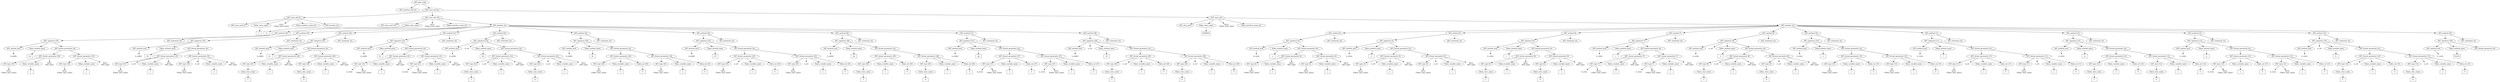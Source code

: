 /*
 * AST in dot format generated by phc -- the PHP compiler
 */

digraph AST {
node_0 [label="AST_php_script"];
node_1 [label="AST_interface_def_list"];
node_2 [label="AST_class_def_list"];
node_3 [label="AST_class_def (2)"];
node_4 [label="AST_class_mod (2)"];
node_5 [label="Token_class_name"];
node_6 [label="C", shape=box]
node_5 -> node_6;
node_7 [label="NULL\n(Token_class_name)", shape=plaintext]
node_8 [label="Token_interface_name_list"];
node_9 [label="AST_member_list"];
node_3 -> node_9;
node_3 -> node_8;
node_3 -> node_7;
node_3 -> node_5;
node_3 -> node_4;
node_10 [label="AST_class_def (16)"];
node_11 [label="AST_class_mod (16)"];
node_12 [label="Token_class_name"];
node_13 [label="D", shape=box]
node_12 -> node_13;
node_14 [label="NULL\n(Token_class_name)", shape=plaintext]
node_15 [label="Token_interface_name_list"];
node_16 [label="AST_member_list"];
node_17 [label="AST_method (18)"];
node_18 [label="AST_signature (18)"];
node_19 [label="AST_method_mod"];
node_20 [label="is_public", shape=plaintext]
node_19 -> node_20;
node_21 [label="Token_method_name"];
node_22 [label="da", shape=box]
node_21 -> node_22;
node_23 [label="AST_formal_parameter_list"];
node_24 [label="AST_formal_parameter (18)"];
node_25 [label="AST_type (18)"];
node_26 [label="NULL\n(Token_class_name)", shape=plaintext]
node_25 -> node_26;
node_27 [label="Token_variable_name"];
node_28 [label="x", shape=box]
node_27 -> node_28;
node_29 [label="NULL\n(AST_expr)", shape=plaintext]
node_24 -> node_29;
node_24 -> node_27;
node_24 -> node_25;
node_30 [label="AST_formal_parameter (18)"];
node_31 [label="AST_type (18)"];
node_32 [label="NULL\n(Token_class_name)", shape=plaintext]
node_31 -> node_32;
node_33 [label="Token_variable_name"];
node_34 [label="y", shape=box]
node_33 -> node_34;
node_35 [label="NULL\n(AST_expr)", shape=plaintext]
node_30 -> node_35;
node_30 -> node_33;
node_30 -> node_31;
node_23 -> node_30;
node_23 -> node_24;
node_18 -> node_23;
node_18 -> node_21;
node_18 -> node_19;
node_36 [label="AST_statement_list"];
node_17 -> node_36;
node_17 -> node_18;
node_37 [label="AST_method (19)"];
node_38 [label="AST_signature (19)"];
node_39 [label="AST_method_mod"];
node_40 [label="is_public", shape=plaintext]
node_39 -> node_40;
node_41 [label="Token_method_name"];
node_42 [label="db", shape=box]
node_41 -> node_42;
node_43 [label="AST_formal_parameter_list"];
node_44 [label="AST_formal_parameter (19)"];
node_45 [label="AST_type (19)"];
node_46 [label="NULL\n(Token_class_name)", shape=plaintext]
node_45 -> node_46;
node_47 [label="is_ref", shape=plaintext]
node_48 [label="Token_variable_name"];
node_49 [label="x", shape=box]
node_48 -> node_49;
node_50 [label="NULL\n(AST_expr)", shape=plaintext]
node_44 -> node_50;
node_44 -> node_48;
node_44 -> node_47;
node_44 -> node_45;
node_51 [label="AST_formal_parameter (19)"];
node_52 [label="AST_type (19)"];
node_53 [label="NULL\n(Token_class_name)", shape=plaintext]
node_52 -> node_53;
node_54 [label="is_ref", shape=plaintext]
node_55 [label="Token_variable_name"];
node_56 [label="y", shape=box]
node_55 -> node_56;
node_57 [label="NULL\n(AST_expr)", shape=plaintext]
node_51 -> node_57;
node_51 -> node_55;
node_51 -> node_54;
node_51 -> node_52;
node_43 -> node_51;
node_43 -> node_44;
node_38 -> node_43;
node_38 -> node_41;
node_38 -> node_39;
node_58 [label="AST_statement_list"];
node_37 -> node_58;
node_37 -> node_38;
node_59 [label="AST_method (20)"];
node_60 [label="AST_signature (20)"];
node_61 [label="AST_method_mod"];
node_62 [label="is_public", shape=plaintext]
node_61 -> node_62;
node_63 [label="Token_method_name"];
node_64 [label="dc", shape=box]
node_63 -> node_64;
node_65 [label="AST_formal_parameter_list"];
node_66 [label="AST_formal_parameter (20)"];
node_67 [label="AST_type (20)"];
node_68 [label="Token_class_name"];
node_69 [label="C", shape=box]
node_68 -> node_69;
node_67 -> node_68;
node_70 [label="Token_variable_name"];
node_71 [label="x", shape=box]
node_70 -> node_71;
node_72 [label="NULL\n(AST_expr)", shape=plaintext]
node_66 -> node_72;
node_66 -> node_70;
node_66 -> node_67;
node_73 [label="AST_formal_parameter (20)"];
node_74 [label="AST_type (20)"];
node_75 [label="Token_class_name"];
node_76 [label="D", shape=box]
node_75 -> node_76;
node_74 -> node_75;
node_77 [label="Token_variable_name"];
node_78 [label="y", shape=box]
node_77 -> node_78;
node_79 [label="NULL\n(AST_expr)", shape=plaintext]
node_73 -> node_79;
node_73 -> node_77;
node_73 -> node_74;
node_65 -> node_73;
node_65 -> node_66;
node_60 -> node_65;
node_60 -> node_63;
node_60 -> node_61;
node_80 [label="AST_statement_list"];
node_59 -> node_80;
node_59 -> node_60;
node_81 [label="AST_method (21)"];
node_82 [label="AST_signature (21)"];
node_83 [label="AST_method_mod"];
node_84 [label="is_public", shape=plaintext]
node_83 -> node_84;
node_85 [label="Token_method_name"];
node_86 [label="dc", shape=box]
node_85 -> node_86;
node_87 [label="AST_formal_parameter_list"];
node_88 [label="AST_formal_parameter (21)"];
node_89 [label="AST_type (21)"];
node_90 [label="is_array", shape=plaintext]
node_91 [label="NULL\n(Token_class_name)", shape=plaintext]
node_89 -> node_91;
node_89 -> node_90;
node_92 [label="Token_variable_name"];
node_93 [label="x", shape=box]
node_92 -> node_93;
node_94 [label="NULL\n(AST_expr)", shape=plaintext]
node_88 -> node_94;
node_88 -> node_92;
node_88 -> node_89;
node_95 [label="AST_formal_parameter (21)"];
node_96 [label="AST_type (21)"];
node_97 [label="is_array", shape=plaintext]
node_98 [label="NULL\n(Token_class_name)", shape=plaintext]
node_96 -> node_98;
node_96 -> node_97;
node_99 [label="Token_variable_name"];
node_100 [label="y", shape=box]
node_99 -> node_100;
node_101 [label="NULL\n(AST_expr)", shape=plaintext]
node_95 -> node_101;
node_95 -> node_99;
node_95 -> node_96;
node_87 -> node_95;
node_87 -> node_88;
node_82 -> node_87;
node_82 -> node_85;
node_82 -> node_83;
node_102 [label="AST_statement_list"];
node_81 -> node_102;
node_81 -> node_82;
node_103 [label="AST_method (22)"];
node_104 [label="AST_signature (22)"];
node_105 [label="AST_method_mod"];
node_106 [label="is_public", shape=plaintext]
node_105 -> node_106;
node_107 [label="is_ref", shape=plaintext]
node_108 [label="Token_method_name"];
node_109 [label="dd", shape=box]
node_108 -> node_109;
node_110 [label="AST_formal_parameter_list"];
node_111 [label="AST_formal_parameter (22)"];
node_112 [label="AST_type (22)"];
node_113 [label="Token_class_name"];
node_114 [label="C", shape=box]
node_113 -> node_114;
node_112 -> node_113;
node_115 [label="is_ref", shape=plaintext]
node_116 [label="Token_variable_name"];
node_117 [label="x", shape=box]
node_116 -> node_117;
node_118 [label="NULL\n(AST_expr)", shape=plaintext]
node_111 -> node_118;
node_111 -> node_116;
node_111 -> node_115;
node_111 -> node_112;
node_119 [label="AST_formal_parameter (22)"];
node_120 [label="AST_type (22)"];
node_121 [label="Token_class_name"];
node_122 [label="D", shape=box]
node_121 -> node_122;
node_120 -> node_121;
node_123 [label="is_ref", shape=plaintext]
node_124 [label="Token_variable_name"];
node_125 [label="y", shape=box]
node_124 -> node_125;
node_126 [label="NULL\n(AST_expr)", shape=plaintext]
node_119 -> node_126;
node_119 -> node_124;
node_119 -> node_123;
node_119 -> node_120;
node_110 -> node_119;
node_110 -> node_111;
node_104 -> node_110;
node_104 -> node_108;
node_104 -> node_107;
node_104 -> node_105;
node_127 [label="AST_statement_list"];
node_103 -> node_127;
node_103 -> node_104;
node_128 [label="AST_method (24)"];
node_129 [label="AST_signature (24)"];
node_130 [label="AST_method_mod"];
node_131 [label="is_public", shape=plaintext]
node_130 -> node_131;
node_132 [label="Token_method_name"];
node_133 [label="de", shape=box]
node_132 -> node_133;
node_134 [label="AST_formal_parameter_list"];
node_135 [label="AST_formal_parameter (24)"];
node_136 [label="AST_type (24)"];
node_137 [label="NULL\n(Token_class_name)", shape=plaintext]
node_136 -> node_137;
node_138 [label="Token_variable_name"];
node_139 [label="x", shape=box]
node_138 -> node_139;
node_140 [label="Token_int (24)"];
node_141 [label="0", shape=box]
node_140 -> node_141;
node_135 -> node_140;
node_135 -> node_138;
node_135 -> node_136;
node_142 [label="AST_formal_parameter (24)"];
node_143 [label="AST_type (24)"];
node_144 [label="NULL\n(Token_class_name)", shape=plaintext]
node_143 -> node_144;
node_145 [label="Token_variable_name"];
node_146 [label="y", shape=box]
node_145 -> node_146;
node_147 [label="Token_int (24)"];
node_148 [label="0", shape=box]
node_147 -> node_148;
node_142 -> node_147;
node_142 -> node_145;
node_142 -> node_143;
node_134 -> node_142;
node_134 -> node_135;
node_129 -> node_134;
node_129 -> node_132;
node_129 -> node_130;
node_149 [label="AST_statement_list"];
node_128 -> node_149;
node_128 -> node_129;
node_150 [label="AST_method (25)"];
node_151 [label="AST_signature (25)"];
node_152 [label="AST_method_mod"];
node_153 [label="is_public", shape=plaintext]
node_152 -> node_153;
node_154 [label="Token_method_name"];
node_155 [label="df", shape=box]
node_154 -> node_155;
node_156 [label="AST_formal_parameter_list"];
node_157 [label="AST_formal_parameter (25)"];
node_158 [label="AST_type (25)"];
node_159 [label="NULL\n(Token_class_name)", shape=plaintext]
node_158 -> node_159;
node_160 [label="is_ref", shape=plaintext]
node_161 [label="Token_variable_name"];
node_162 [label="x", shape=box]
node_161 -> node_162;
node_163 [label="Token_int (25)"];
node_164 [label="0", shape=box]
node_163 -> node_164;
node_157 -> node_163;
node_157 -> node_161;
node_157 -> node_160;
node_157 -> node_158;
node_165 [label="AST_formal_parameter (25)"];
node_166 [label="AST_type (25)"];
node_167 [label="NULL\n(Token_class_name)", shape=plaintext]
node_166 -> node_167;
node_168 [label="is_ref", shape=plaintext]
node_169 [label="Token_variable_name"];
node_170 [label="y", shape=box]
node_169 -> node_170;
node_171 [label="Token_int (25)"];
node_172 [label="0", shape=box]
node_171 -> node_172;
node_165 -> node_171;
node_165 -> node_169;
node_165 -> node_168;
node_165 -> node_166;
node_156 -> node_165;
node_156 -> node_157;
node_151 -> node_156;
node_151 -> node_154;
node_151 -> node_152;
node_173 [label="AST_statement_list"];
node_150 -> node_173;
node_150 -> node_151;
node_174 [label="AST_method (26)"];
node_175 [label="AST_signature (26)"];
node_176 [label="AST_method_mod"];
node_177 [label="is_public", shape=plaintext]
node_176 -> node_177;
node_178 [label="Token_method_name"];
node_179 [label="dg", shape=box]
node_178 -> node_179;
node_180 [label="AST_formal_parameter_list"];
node_181 [label="AST_formal_parameter (26)"];
node_182 [label="AST_type (26)"];
node_183 [label="Token_class_name"];
node_184 [label="C", shape=box]
node_183 -> node_184;
node_182 -> node_183;
node_185 [label="Token_variable_name"];
node_186 [label="x", shape=box]
node_185 -> node_186;
node_187 [label="Token_int (26)"];
node_188 [label="0", shape=box]
node_187 -> node_188;
node_181 -> node_187;
node_181 -> node_185;
node_181 -> node_182;
node_189 [label="AST_formal_parameter (26)"];
node_190 [label="AST_type (26)"];
node_191 [label="Token_class_name"];
node_192 [label="D", shape=box]
node_191 -> node_192;
node_190 -> node_191;
node_193 [label="Token_variable_name"];
node_194 [label="y", shape=box]
node_193 -> node_194;
node_195 [label="Token_int (26)"];
node_196 [label="0", shape=box]
node_195 -> node_196;
node_189 -> node_195;
node_189 -> node_193;
node_189 -> node_190;
node_180 -> node_189;
node_180 -> node_181;
node_175 -> node_180;
node_175 -> node_178;
node_175 -> node_176;
node_197 [label="AST_statement_list"];
node_174 -> node_197;
node_174 -> node_175;
node_198 [label="AST_method (27)"];
node_199 [label="AST_signature (27)"];
node_200 [label="AST_method_mod"];
node_201 [label="is_public", shape=plaintext]
node_200 -> node_201;
node_202 [label="Token_method_name"];
node_203 [label="dg", shape=box]
node_202 -> node_203;
node_204 [label="AST_formal_parameter_list"];
node_205 [label="AST_formal_parameter (27)"];
node_206 [label="AST_type (27)"];
node_207 [label="is_array", shape=plaintext]
node_208 [label="NULL\n(Token_class_name)", shape=plaintext]
node_206 -> node_208;
node_206 -> node_207;
node_209 [label="Token_variable_name"];
node_210 [label="x", shape=box]
node_209 -> node_210;
node_211 [label="Token_int (27)"];
node_212 [label="0", shape=box]
node_211 -> node_212;
node_205 -> node_211;
node_205 -> node_209;
node_205 -> node_206;
node_213 [label="AST_formal_parameter (27)"];
node_214 [label="AST_type (27)"];
node_215 [label="is_array", shape=plaintext]
node_216 [label="NULL\n(Token_class_name)", shape=plaintext]
node_214 -> node_216;
node_214 -> node_215;
node_217 [label="Token_variable_name"];
node_218 [label="y", shape=box]
node_217 -> node_218;
node_219 [label="Token_int (27)"];
node_220 [label="0", shape=box]
node_219 -> node_220;
node_213 -> node_219;
node_213 -> node_217;
node_213 -> node_214;
node_204 -> node_213;
node_204 -> node_205;
node_199 -> node_204;
node_199 -> node_202;
node_199 -> node_200;
node_221 [label="AST_statement_list"];
node_198 -> node_221;
node_198 -> node_199;
node_222 [label="AST_method (28)"];
node_223 [label="AST_signature (28)"];
node_224 [label="AST_method_mod"];
node_225 [label="is_public", shape=plaintext]
node_224 -> node_225;
node_226 [label="is_ref", shape=plaintext]
node_227 [label="Token_method_name"];
node_228 [label="dh", shape=box]
node_227 -> node_228;
node_229 [label="AST_formal_parameter_list"];
node_230 [label="AST_formal_parameter (28)"];
node_231 [label="AST_type (28)"];
node_232 [label="Token_class_name"];
node_233 [label="C", shape=box]
node_232 -> node_233;
node_231 -> node_232;
node_234 [label="is_ref", shape=plaintext]
node_235 [label="Token_variable_name"];
node_236 [label="x", shape=box]
node_235 -> node_236;
node_237 [label="Token_int (28)"];
node_238 [label="0", shape=box]
node_237 -> node_238;
node_230 -> node_237;
node_230 -> node_235;
node_230 -> node_234;
node_230 -> node_231;
node_239 [label="AST_formal_parameter (28)"];
node_240 [label="AST_type (28)"];
node_241 [label="Token_class_name"];
node_242 [label="D", shape=box]
node_241 -> node_242;
node_240 -> node_241;
node_243 [label="is_ref", shape=plaintext]
node_244 [label="Token_variable_name"];
node_245 [label="y", shape=box]
node_244 -> node_245;
node_246 [label="Token_int (28)"];
node_247 [label="0", shape=box]
node_246 -> node_247;
node_239 -> node_246;
node_239 -> node_244;
node_239 -> node_243;
node_239 -> node_240;
node_229 -> node_239;
node_229 -> node_230;
node_223 -> node_229;
node_223 -> node_227;
node_223 -> node_226;
node_223 -> node_224;
node_248 [label="AST_statement_list"];
node_222 -> node_248;
node_222 -> node_223;
node_16 -> node_222;
node_16 -> node_198;
node_16 -> node_174;
node_16 -> node_150;
node_16 -> node_128;
node_16 -> node_103;
node_16 -> node_81;
node_16 -> node_59;
node_16 -> node_37;
node_16 -> node_17;
node_10 -> node_16;
node_10 -> node_15;
node_10 -> node_14;
node_10 -> node_12;
node_10 -> node_11;
node_249 [label="AST_class_def"];
node_250 [label="AST_class_mod"];
node_251 [label="Token_class_name"];
node_252 [label="%MAIN%", shape=box]
node_251 -> node_252;
node_253 [label="NULL\n(Token_class_name)", shape=plaintext]
node_254 [label="Token_interface_name_list"];
node_255 [label="AST_member_list"];
node_256 [label="AST_method (4)"];
node_257 [label="AST_signature (4)"];
node_258 [label="AST_method_mod"];
node_259 [label="is_static", shape=plaintext]
node_258 -> node_259;
node_260 [label="Token_method_name"];
node_261 [label="a", shape=box]
node_260 -> node_261;
node_262 [label="AST_formal_parameter_list"];
node_263 [label="AST_formal_parameter (4)"];
node_264 [label="AST_type (4)"];
node_265 [label="NULL\n(Token_class_name)", shape=plaintext]
node_264 -> node_265;
node_266 [label="Token_variable_name"];
node_267 [label="x", shape=box]
node_266 -> node_267;
node_268 [label="NULL\n(AST_expr)", shape=plaintext]
node_263 -> node_268;
node_263 -> node_266;
node_263 -> node_264;
node_269 [label="AST_formal_parameter (4)"];
node_270 [label="AST_type (4)"];
node_271 [label="NULL\n(Token_class_name)", shape=plaintext]
node_270 -> node_271;
node_272 [label="Token_variable_name"];
node_273 [label="y", shape=box]
node_272 -> node_273;
node_274 [label="NULL\n(AST_expr)", shape=plaintext]
node_269 -> node_274;
node_269 -> node_272;
node_269 -> node_270;
node_262 -> node_269;
node_262 -> node_263;
node_257 -> node_262;
node_257 -> node_260;
node_257 -> node_258;
node_275 [label="AST_statement_list"];
node_256 -> node_275;
node_256 -> node_257;
node_276 [label="AST_method (5)"];
node_277 [label="AST_signature (5)"];
node_278 [label="AST_method_mod"];
node_279 [label="is_static", shape=plaintext]
node_278 -> node_279;
node_280 [label="Token_method_name"];
node_281 [label="b", shape=box]
node_280 -> node_281;
node_282 [label="AST_formal_parameter_list"];
node_283 [label="AST_formal_parameter (5)"];
node_284 [label="AST_type (5)"];
node_285 [label="NULL\n(Token_class_name)", shape=plaintext]
node_284 -> node_285;
node_286 [label="is_ref", shape=plaintext]
node_287 [label="Token_variable_name"];
node_288 [label="x", shape=box]
node_287 -> node_288;
node_289 [label="NULL\n(AST_expr)", shape=plaintext]
node_283 -> node_289;
node_283 -> node_287;
node_283 -> node_286;
node_283 -> node_284;
node_290 [label="AST_formal_parameter (5)"];
node_291 [label="AST_type (5)"];
node_292 [label="NULL\n(Token_class_name)", shape=plaintext]
node_291 -> node_292;
node_293 [label="is_ref", shape=plaintext]
node_294 [label="Token_variable_name"];
node_295 [label="y", shape=box]
node_294 -> node_295;
node_296 [label="NULL\n(AST_expr)", shape=plaintext]
node_290 -> node_296;
node_290 -> node_294;
node_290 -> node_293;
node_290 -> node_291;
node_282 -> node_290;
node_282 -> node_283;
node_277 -> node_282;
node_277 -> node_280;
node_277 -> node_278;
node_297 [label="AST_statement_list"];
node_276 -> node_297;
node_276 -> node_277;
node_298 [label="AST_method (6)"];
node_299 [label="AST_signature (6)"];
node_300 [label="AST_method_mod"];
node_301 [label="is_static", shape=plaintext]
node_300 -> node_301;
node_302 [label="Token_method_name"];
node_303 [label="c", shape=box]
node_302 -> node_303;
node_304 [label="AST_formal_parameter_list"];
node_305 [label="AST_formal_parameter (6)"];
node_306 [label="AST_type (6)"];
node_307 [label="Token_class_name"];
node_308 [label="C", shape=box]
node_307 -> node_308;
node_306 -> node_307;
node_309 [label="Token_variable_name"];
node_310 [label="x", shape=box]
node_309 -> node_310;
node_311 [label="NULL\n(AST_expr)", shape=plaintext]
node_305 -> node_311;
node_305 -> node_309;
node_305 -> node_306;
node_312 [label="AST_formal_parameter (6)"];
node_313 [label="AST_type (6)"];
node_314 [label="Token_class_name"];
node_315 [label="D", shape=box]
node_314 -> node_315;
node_313 -> node_314;
node_316 [label="Token_variable_name"];
node_317 [label="y", shape=box]
node_316 -> node_317;
node_318 [label="NULL\n(AST_expr)", shape=plaintext]
node_312 -> node_318;
node_312 -> node_316;
node_312 -> node_313;
node_304 -> node_312;
node_304 -> node_305;
node_299 -> node_304;
node_299 -> node_302;
node_299 -> node_300;
node_319 [label="AST_statement_list"];
node_298 -> node_319;
node_298 -> node_299;
node_320 [label="AST_method (7)"];
node_321 [label="AST_signature (7)"];
node_322 [label="AST_method_mod"];
node_323 [label="is_static", shape=plaintext]
node_322 -> node_323;
node_324 [label="Token_method_name"];
node_325 [label="c", shape=box]
node_324 -> node_325;
node_326 [label="AST_formal_parameter_list"];
node_327 [label="AST_formal_parameter (7)"];
node_328 [label="AST_type (7)"];
node_329 [label="is_array", shape=plaintext]
node_330 [label="NULL\n(Token_class_name)", shape=plaintext]
node_328 -> node_330;
node_328 -> node_329;
node_331 [label="Token_variable_name"];
node_332 [label="x", shape=box]
node_331 -> node_332;
node_333 [label="NULL\n(AST_expr)", shape=plaintext]
node_327 -> node_333;
node_327 -> node_331;
node_327 -> node_328;
node_334 [label="AST_formal_parameter (7)"];
node_335 [label="AST_type (7)"];
node_336 [label="is_array", shape=plaintext]
node_337 [label="NULL\n(Token_class_name)", shape=plaintext]
node_335 -> node_337;
node_335 -> node_336;
node_338 [label="Token_variable_name"];
node_339 [label="y", shape=box]
node_338 -> node_339;
node_340 [label="NULL\n(AST_expr)", shape=plaintext]
node_334 -> node_340;
node_334 -> node_338;
node_334 -> node_335;
node_326 -> node_334;
node_326 -> node_327;
node_321 -> node_326;
node_321 -> node_324;
node_321 -> node_322;
node_341 [label="AST_statement_list"];
node_320 -> node_341;
node_320 -> node_321;
node_342 [label="AST_method (8)"];
node_343 [label="AST_signature (8)"];
node_344 [label="AST_method_mod"];
node_345 [label="is_static", shape=plaintext]
node_344 -> node_345;
node_346 [label="is_ref", shape=plaintext]
node_347 [label="Token_method_name"];
node_348 [label="d", shape=box]
node_347 -> node_348;
node_349 [label="AST_formal_parameter_list"];
node_350 [label="AST_formal_parameter (8)"];
node_351 [label="AST_type (8)"];
node_352 [label="Token_class_name"];
node_353 [label="C", shape=box]
node_352 -> node_353;
node_351 -> node_352;
node_354 [label="is_ref", shape=plaintext]
node_355 [label="Token_variable_name"];
node_356 [label="x", shape=box]
node_355 -> node_356;
node_357 [label="NULL\n(AST_expr)", shape=plaintext]
node_350 -> node_357;
node_350 -> node_355;
node_350 -> node_354;
node_350 -> node_351;
node_358 [label="AST_formal_parameter (8)"];
node_359 [label="AST_type (8)"];
node_360 [label="Token_class_name"];
node_361 [label="D", shape=box]
node_360 -> node_361;
node_359 -> node_360;
node_362 [label="is_ref", shape=plaintext]
node_363 [label="Token_variable_name"];
node_364 [label="y", shape=box]
node_363 -> node_364;
node_365 [label="NULL\n(AST_expr)", shape=plaintext]
node_358 -> node_365;
node_358 -> node_363;
node_358 -> node_362;
node_358 -> node_359;
node_349 -> node_358;
node_349 -> node_350;
node_343 -> node_349;
node_343 -> node_347;
node_343 -> node_346;
node_343 -> node_344;
node_366 [label="AST_statement_list"];
node_342 -> node_366;
node_342 -> node_343;
node_367 [label="AST_method (10)"];
node_368 [label="AST_signature (10)"];
node_369 [label="AST_method_mod"];
node_370 [label="is_static", shape=plaintext]
node_369 -> node_370;
node_371 [label="Token_method_name"];
node_372 [label="e", shape=box]
node_371 -> node_372;
node_373 [label="AST_formal_parameter_list"];
node_374 [label="AST_formal_parameter (10)"];
node_375 [label="AST_type (10)"];
node_376 [label="NULL\n(Token_class_name)", shape=plaintext]
node_375 -> node_376;
node_377 [label="Token_variable_name"];
node_378 [label="x", shape=box]
node_377 -> node_378;
node_379 [label="Token_int (10)"];
node_380 [label="0", shape=box]
node_379 -> node_380;
node_374 -> node_379;
node_374 -> node_377;
node_374 -> node_375;
node_381 [label="AST_formal_parameter (10)"];
node_382 [label="AST_type (10)"];
node_383 [label="NULL\n(Token_class_name)", shape=plaintext]
node_382 -> node_383;
node_384 [label="Token_variable_name"];
node_385 [label="y", shape=box]
node_384 -> node_385;
node_386 [label="Token_int (10)"];
node_387 [label="0", shape=box]
node_386 -> node_387;
node_381 -> node_386;
node_381 -> node_384;
node_381 -> node_382;
node_373 -> node_381;
node_373 -> node_374;
node_368 -> node_373;
node_368 -> node_371;
node_368 -> node_369;
node_388 [label="AST_statement_list"];
node_367 -> node_388;
node_367 -> node_368;
node_389 [label="AST_method (11)"];
node_390 [label="AST_signature (11)"];
node_391 [label="AST_method_mod"];
node_392 [label="is_static", shape=plaintext]
node_391 -> node_392;
node_393 [label="Token_method_name"];
node_394 [label="f", shape=box]
node_393 -> node_394;
node_395 [label="AST_formal_parameter_list"];
node_396 [label="AST_formal_parameter (11)"];
node_397 [label="AST_type (11)"];
node_398 [label="NULL\n(Token_class_name)", shape=plaintext]
node_397 -> node_398;
node_399 [label="is_ref", shape=plaintext]
node_400 [label="Token_variable_name"];
node_401 [label="x", shape=box]
node_400 -> node_401;
node_402 [label="Token_int (11)"];
node_403 [label="0", shape=box]
node_402 -> node_403;
node_396 -> node_402;
node_396 -> node_400;
node_396 -> node_399;
node_396 -> node_397;
node_404 [label="AST_formal_parameter (11)"];
node_405 [label="AST_type (11)"];
node_406 [label="NULL\n(Token_class_name)", shape=plaintext]
node_405 -> node_406;
node_407 [label="is_ref", shape=plaintext]
node_408 [label="Token_variable_name"];
node_409 [label="y", shape=box]
node_408 -> node_409;
node_410 [label="Token_int (11)"];
node_411 [label="0", shape=box]
node_410 -> node_411;
node_404 -> node_410;
node_404 -> node_408;
node_404 -> node_407;
node_404 -> node_405;
node_395 -> node_404;
node_395 -> node_396;
node_390 -> node_395;
node_390 -> node_393;
node_390 -> node_391;
node_412 [label="AST_statement_list"];
node_389 -> node_412;
node_389 -> node_390;
node_413 [label="AST_method (12)"];
node_414 [label="AST_signature (12)"];
node_415 [label="AST_method_mod"];
node_416 [label="is_static", shape=plaintext]
node_415 -> node_416;
node_417 [label="Token_method_name"];
node_418 [label="g", shape=box]
node_417 -> node_418;
node_419 [label="AST_formal_parameter_list"];
node_420 [label="AST_formal_parameter (12)"];
node_421 [label="AST_type (12)"];
node_422 [label="Token_class_name"];
node_423 [label="C", shape=box]
node_422 -> node_423;
node_421 -> node_422;
node_424 [label="Token_variable_name"];
node_425 [label="x", shape=box]
node_424 -> node_425;
node_426 [label="Token_int (12)"];
node_427 [label="0", shape=box]
node_426 -> node_427;
node_420 -> node_426;
node_420 -> node_424;
node_420 -> node_421;
node_428 [label="AST_formal_parameter (12)"];
node_429 [label="AST_type (12)"];
node_430 [label="Token_class_name"];
node_431 [label="D", shape=box]
node_430 -> node_431;
node_429 -> node_430;
node_432 [label="Token_variable_name"];
node_433 [label="y", shape=box]
node_432 -> node_433;
node_434 [label="Token_int (12)"];
node_435 [label="0", shape=box]
node_434 -> node_435;
node_428 -> node_434;
node_428 -> node_432;
node_428 -> node_429;
node_419 -> node_428;
node_419 -> node_420;
node_414 -> node_419;
node_414 -> node_417;
node_414 -> node_415;
node_436 [label="AST_statement_list"];
node_413 -> node_436;
node_413 -> node_414;
node_437 [label="AST_method (13)"];
node_438 [label="AST_signature (13)"];
node_439 [label="AST_method_mod"];
node_440 [label="is_static", shape=plaintext]
node_439 -> node_440;
node_441 [label="Token_method_name"];
node_442 [label="g", shape=box]
node_441 -> node_442;
node_443 [label="AST_formal_parameter_list"];
node_444 [label="AST_formal_parameter (13)"];
node_445 [label="AST_type (13)"];
node_446 [label="is_array", shape=plaintext]
node_447 [label="NULL\n(Token_class_name)", shape=plaintext]
node_445 -> node_447;
node_445 -> node_446;
node_448 [label="Token_variable_name"];
node_449 [label="x", shape=box]
node_448 -> node_449;
node_450 [label="Token_int (13)"];
node_451 [label="0", shape=box]
node_450 -> node_451;
node_444 -> node_450;
node_444 -> node_448;
node_444 -> node_445;
node_452 [label="AST_formal_parameter (13)"];
node_453 [label="AST_type (13)"];
node_454 [label="is_array", shape=plaintext]
node_455 [label="NULL\n(Token_class_name)", shape=plaintext]
node_453 -> node_455;
node_453 -> node_454;
node_456 [label="Token_variable_name"];
node_457 [label="y", shape=box]
node_456 -> node_457;
node_458 [label="Token_int (13)"];
node_459 [label="0", shape=box]
node_458 -> node_459;
node_452 -> node_458;
node_452 -> node_456;
node_452 -> node_453;
node_443 -> node_452;
node_443 -> node_444;
node_438 -> node_443;
node_438 -> node_441;
node_438 -> node_439;
node_460 [label="AST_statement_list"];
node_437 -> node_460;
node_437 -> node_438;
node_461 [label="AST_method (14)"];
node_462 [label="AST_signature (14)"];
node_463 [label="AST_method_mod"];
node_464 [label="is_static", shape=plaintext]
node_463 -> node_464;
node_465 [label="is_ref", shape=plaintext]
node_466 [label="Token_method_name"];
node_467 [label="h", shape=box]
node_466 -> node_467;
node_468 [label="AST_formal_parameter_list"];
node_469 [label="AST_formal_parameter (14)"];
node_470 [label="AST_type (14)"];
node_471 [label="Token_class_name"];
node_472 [label="C", shape=box]
node_471 -> node_472;
node_470 -> node_471;
node_473 [label="is_ref", shape=plaintext]
node_474 [label="Token_variable_name"];
node_475 [label="x", shape=box]
node_474 -> node_475;
node_476 [label="Token_int (14)"];
node_477 [label="0", shape=box]
node_476 -> node_477;
node_469 -> node_476;
node_469 -> node_474;
node_469 -> node_473;
node_469 -> node_470;
node_478 [label="AST_formal_parameter (14)"];
node_479 [label="AST_type (14)"];
node_480 [label="Token_class_name"];
node_481 [label="D", shape=box]
node_480 -> node_481;
node_479 -> node_480;
node_482 [label="is_ref", shape=plaintext]
node_483 [label="Token_variable_name"];
node_484 [label="y", shape=box]
node_483 -> node_484;
node_485 [label="Token_int (14)"];
node_486 [label="0", shape=box]
node_485 -> node_486;
node_478 -> node_485;
node_478 -> node_483;
node_478 -> node_482;
node_478 -> node_479;
node_468 -> node_478;
node_468 -> node_469;
node_462 -> node_468;
node_462 -> node_466;
node_462 -> node_465;
node_462 -> node_463;
node_487 [label="AST_statement_list"];
node_461 -> node_487;
node_461 -> node_462;
node_488 [label="AST_method (30)"];
node_489 [label="AST_signature (30)"];
node_490 [label="AST_method_mod"];
node_491 [label="is_static", shape=plaintext]
node_490 -> node_491;
node_492 [label="Token_method_name"];
node_493 [label="%run%", shape=box]
node_492 -> node_493;
node_494 [label="AST_formal_parameter_list"];
node_489 -> node_494;
node_489 -> node_492;
node_489 -> node_490;
node_495 [label="AST_statement_list"];
node_488 -> node_495;
node_488 -> node_489;
node_255 -> node_488;
node_255 -> node_461;
node_255 -> node_437;
node_255 -> node_413;
node_255 -> node_389;
node_255 -> node_367;
node_255 -> node_342;
node_255 -> node_320;
node_255 -> node_298;
node_255 -> node_276;
node_255 -> node_256;
node_249 -> node_255;
node_249 -> node_254;
node_249 -> node_253;
node_249 -> node_251;
node_249 -> node_250;
node_2 -> node_249;
node_2 -> node_10;
node_2 -> node_3;
node_0 -> node_2;
node_0 -> node_1;
}
